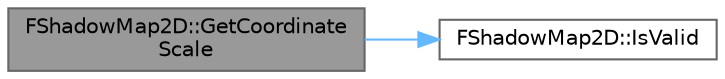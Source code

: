 digraph "FShadowMap2D::GetCoordinateScale"
{
 // INTERACTIVE_SVG=YES
 // LATEX_PDF_SIZE
  bgcolor="transparent";
  edge [fontname=Helvetica,fontsize=10,labelfontname=Helvetica,labelfontsize=10];
  node [fontname=Helvetica,fontsize=10,shape=box,height=0.2,width=0.4];
  rankdir="LR";
  Node1 [id="Node000001",label="FShadowMap2D::GetCoordinate\lScale",height=0.2,width=0.4,color="gray40", fillcolor="grey60", style="filled", fontcolor="black",tooltip=" "];
  Node1 -> Node2 [id="edge1_Node000001_Node000002",color="steelblue1",style="solid",tooltip=" "];
  Node2 [id="Node000002",label="FShadowMap2D::IsValid",height=0.2,width=0.4,color="grey40", fillcolor="white", style="filled",URL="$d5/dac/classFShadowMap2D.html#af76836c9696b8863e8916a9bf26e341d",tooltip=" "];
}
